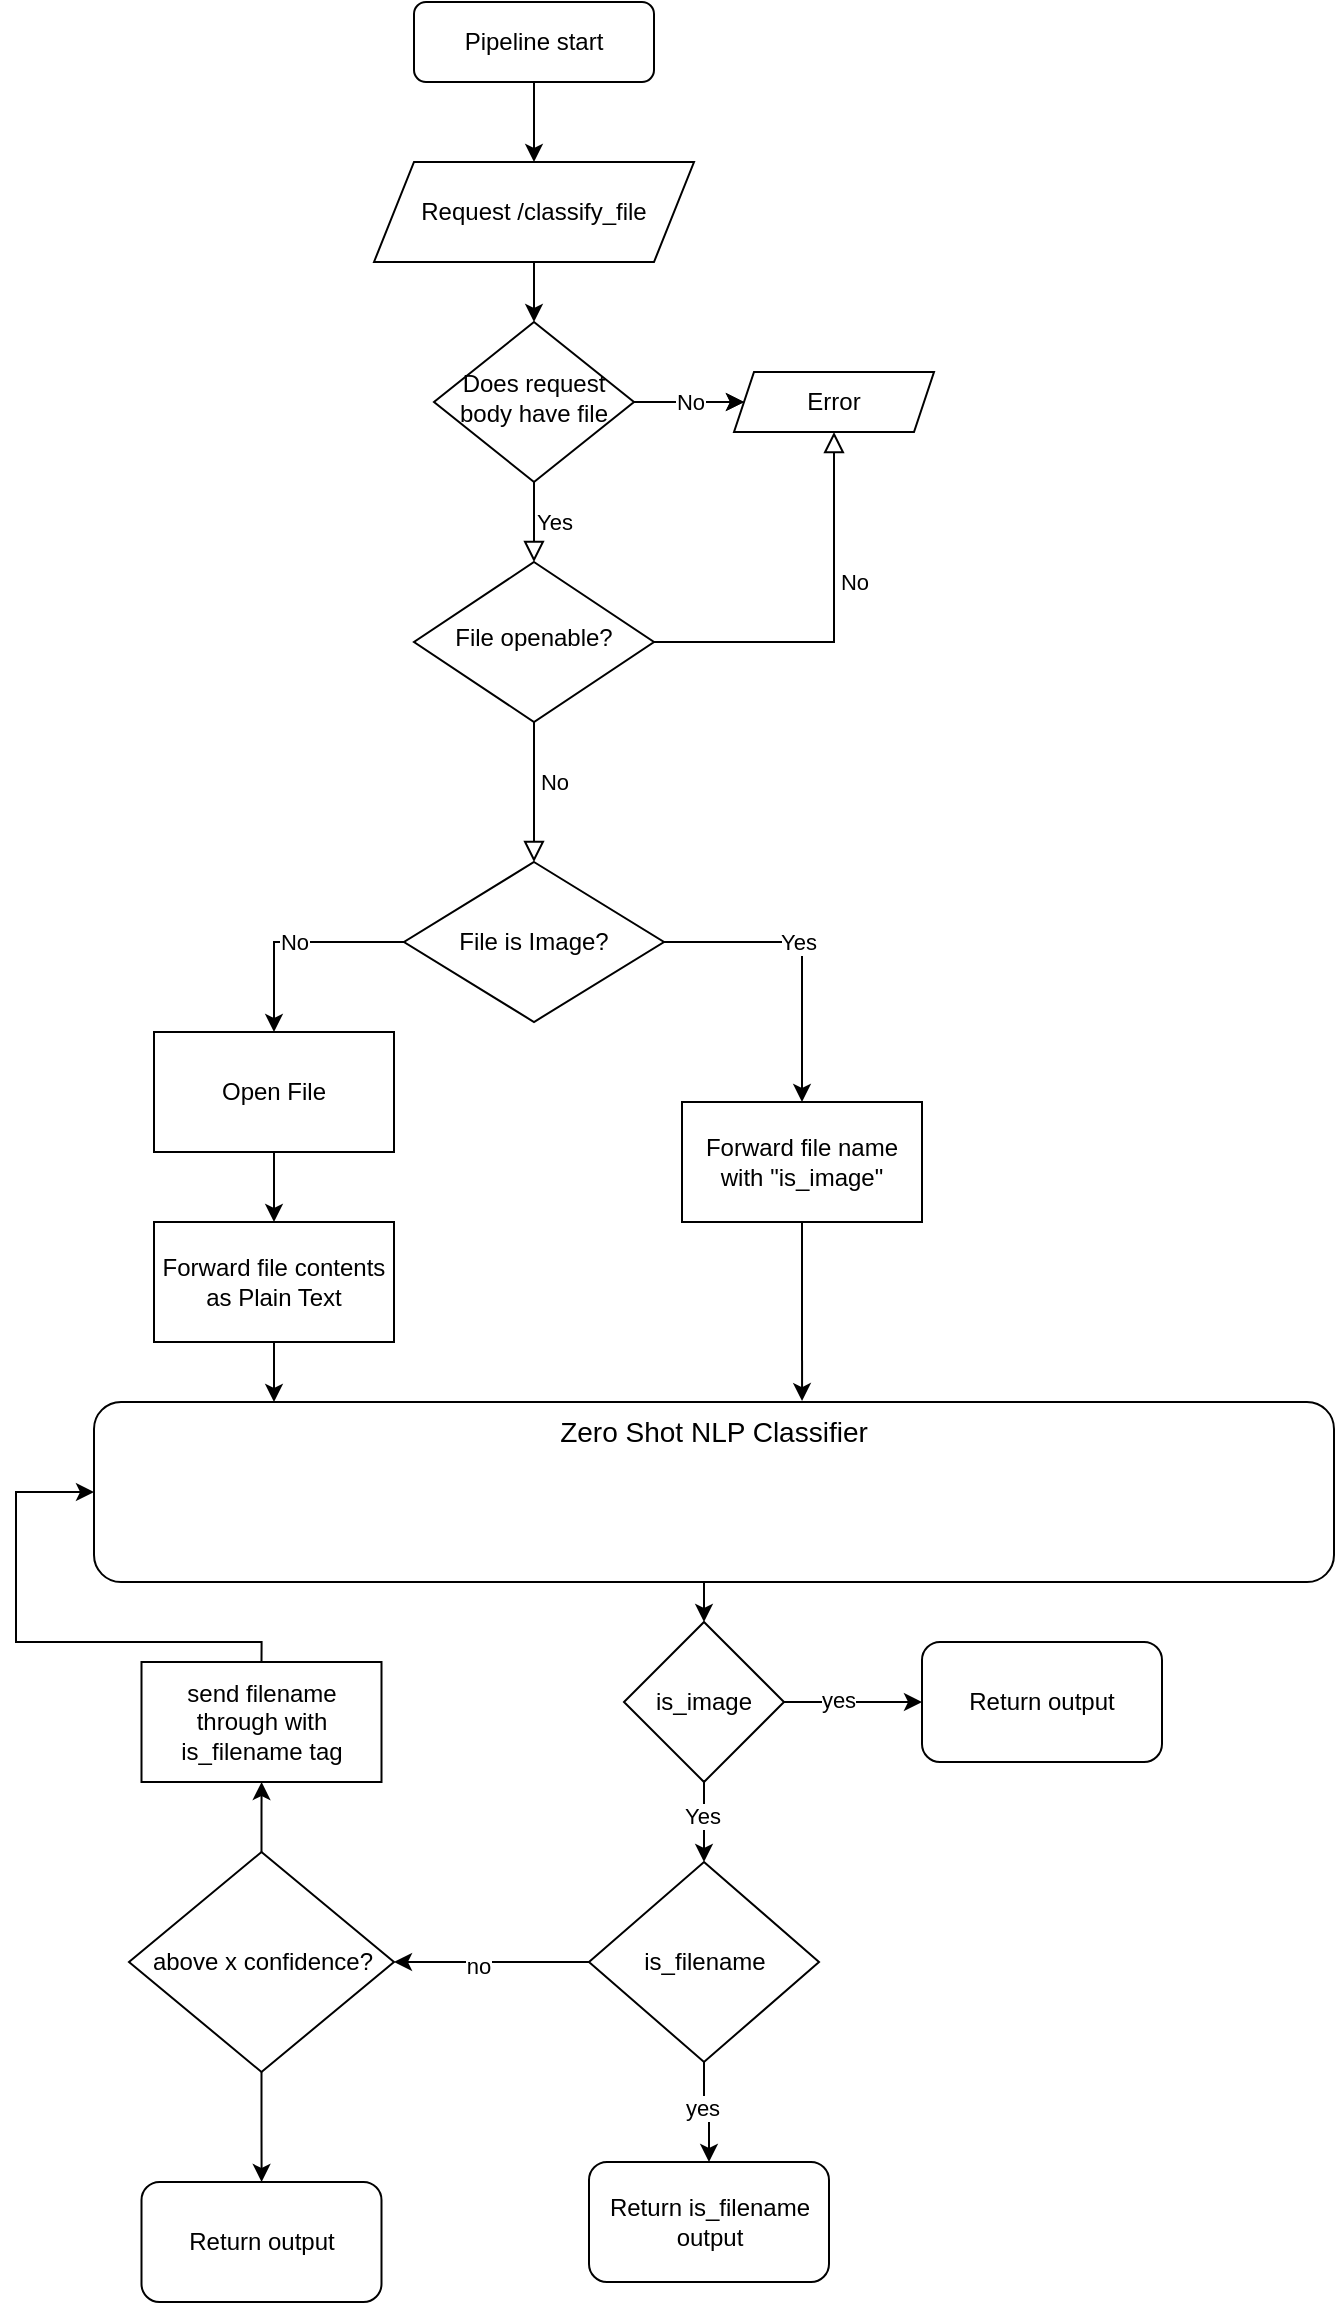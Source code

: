 <mxfile version="24.8.4">
  <diagram id="C5RBs43oDa-KdzZeNtuy" name="Page-1">
    <mxGraphModel dx="794" dy="1155" grid="1" gridSize="10" guides="1" tooltips="1" connect="1" arrows="1" fold="1" page="1" pageScale="1" pageWidth="827" pageHeight="1169" math="0" shadow="0">
      <root>
        <mxCell id="WIyWlLk6GJQsqaUBKTNV-0" />
        <mxCell id="WIyWlLk6GJQsqaUBKTNV-1" parent="WIyWlLk6GJQsqaUBKTNV-0" />
        <mxCell id="WIyWlLk6GJQsqaUBKTNV-4" value="Yes" style="rounded=0;html=1;jettySize=auto;orthogonalLoop=1;fontSize=11;endArrow=block;endFill=0;endSize=8;strokeWidth=1;shadow=0;labelBackgroundColor=none;edgeStyle=orthogonalEdgeStyle;" parent="WIyWlLk6GJQsqaUBKTNV-1" source="WIyWlLk6GJQsqaUBKTNV-6" target="WIyWlLk6GJQsqaUBKTNV-10" edge="1">
          <mxGeometry y="10" relative="1" as="geometry">
            <mxPoint as="offset" />
          </mxGeometry>
        </mxCell>
        <mxCell id="sLKRuygk-bul_hNdxuqz-10" value="" style="edgeStyle=orthogonalEdgeStyle;rounded=0;orthogonalLoop=1;jettySize=auto;html=1;" parent="WIyWlLk6GJQsqaUBKTNV-1" source="WIyWlLk6GJQsqaUBKTNV-6" target="sLKRuygk-bul_hNdxuqz-8" edge="1">
          <mxGeometry relative="1" as="geometry" />
        </mxCell>
        <mxCell id="sLKRuygk-bul_hNdxuqz-11" value="No" style="edgeStyle=orthogonalEdgeStyle;rounded=0;orthogonalLoop=1;jettySize=auto;html=1;" parent="WIyWlLk6GJQsqaUBKTNV-1" source="WIyWlLk6GJQsqaUBKTNV-6" target="sLKRuygk-bul_hNdxuqz-8" edge="1">
          <mxGeometry x="0.018" relative="1" as="geometry">
            <mxPoint as="offset" />
          </mxGeometry>
        </mxCell>
        <mxCell id="WIyWlLk6GJQsqaUBKTNV-6" value="Does request body have file" style="rhombus;whiteSpace=wrap;html=1;shadow=0;fontFamily=Helvetica;fontSize=12;align=center;strokeWidth=1;spacing=6;spacingTop=-4;" parent="WIyWlLk6GJQsqaUBKTNV-1" vertex="1">
          <mxGeometry x="260" y="160" width="100" height="80" as="geometry" />
        </mxCell>
        <mxCell id="WIyWlLk6GJQsqaUBKTNV-8" value="No" style="rounded=0;html=1;jettySize=auto;orthogonalLoop=1;fontSize=11;endArrow=block;endFill=0;endSize=8;strokeWidth=1;shadow=0;labelBackgroundColor=none;edgeStyle=orthogonalEdgeStyle;entryX=0.5;entryY=1;entryDx=0;entryDy=0;" parent="WIyWlLk6GJQsqaUBKTNV-1" source="WIyWlLk6GJQsqaUBKTNV-10" target="sLKRuygk-bul_hNdxuqz-8" edge="1">
          <mxGeometry x="0.231" y="-10" relative="1" as="geometry">
            <mxPoint as="offset" />
            <mxPoint x="400" y="320" as="targetPoint" />
            <Array as="points">
              <mxPoint x="460" y="320" />
            </Array>
          </mxGeometry>
        </mxCell>
        <mxCell id="WIyWlLk6GJQsqaUBKTNV-9" value="No" style="edgeStyle=orthogonalEdgeStyle;rounded=0;html=1;jettySize=auto;orthogonalLoop=1;fontSize=11;endArrow=block;endFill=0;endSize=8;strokeWidth=1;shadow=0;labelBackgroundColor=none;" parent="WIyWlLk6GJQsqaUBKTNV-1" source="WIyWlLk6GJQsqaUBKTNV-10" edge="1">
          <mxGeometry x="-0.149" y="10" relative="1" as="geometry">
            <mxPoint as="offset" />
            <mxPoint x="310" y="430" as="targetPoint" />
          </mxGeometry>
        </mxCell>
        <mxCell id="WIyWlLk6GJQsqaUBKTNV-10" value="File openable?" style="rhombus;whiteSpace=wrap;html=1;shadow=0;fontFamily=Helvetica;fontSize=12;align=center;strokeWidth=1;spacing=6;spacingTop=-4;" parent="WIyWlLk6GJQsqaUBKTNV-1" vertex="1">
          <mxGeometry x="250" y="280" width="120" height="80" as="geometry" />
        </mxCell>
        <mxCell id="sLKRuygk-bul_hNdxuqz-6" value="" style="edgeStyle=orthogonalEdgeStyle;rounded=0;orthogonalLoop=1;jettySize=auto;html=1;" parent="WIyWlLk6GJQsqaUBKTNV-1" source="sLKRuygk-bul_hNdxuqz-2" target="sLKRuygk-bul_hNdxuqz-5" edge="1">
          <mxGeometry relative="1" as="geometry" />
        </mxCell>
        <mxCell id="sLKRuygk-bul_hNdxuqz-2" value="Pipeline start" style="rounded=1;whiteSpace=wrap;html=1;fontSize=12;glass=0;strokeWidth=1;shadow=0;" parent="WIyWlLk6GJQsqaUBKTNV-1" vertex="1">
          <mxGeometry x="250" width="120" height="40" as="geometry" />
        </mxCell>
        <mxCell id="sLKRuygk-bul_hNdxuqz-7" value="" style="edgeStyle=orthogonalEdgeStyle;rounded=0;orthogonalLoop=1;jettySize=auto;html=1;" parent="WIyWlLk6GJQsqaUBKTNV-1" source="sLKRuygk-bul_hNdxuqz-5" target="WIyWlLk6GJQsqaUBKTNV-6" edge="1">
          <mxGeometry relative="1" as="geometry" />
        </mxCell>
        <mxCell id="sLKRuygk-bul_hNdxuqz-5" value="Request /classify_file" style="shape=parallelogram;perimeter=parallelogramPerimeter;whiteSpace=wrap;html=1;fixedSize=1;" parent="WIyWlLk6GJQsqaUBKTNV-1" vertex="1">
          <mxGeometry x="230" y="80" width="160" height="50" as="geometry" />
        </mxCell>
        <mxCell id="sLKRuygk-bul_hNdxuqz-8" value="Error" style="shape=parallelogram;perimeter=parallelogramPerimeter;whiteSpace=wrap;html=1;fixedSize=1;size=10;" parent="WIyWlLk6GJQsqaUBKTNV-1" vertex="1">
          <mxGeometry x="410" y="185" width="100" height="30" as="geometry" />
        </mxCell>
        <mxCell id="sLKRuygk-bul_hNdxuqz-17" value="" style="edgeStyle=orthogonalEdgeStyle;rounded=0;orthogonalLoop=1;jettySize=auto;html=1;" parent="WIyWlLk6GJQsqaUBKTNV-1" source="sLKRuygk-bul_hNdxuqz-12" target="sLKRuygk-bul_hNdxuqz-16" edge="1">
          <mxGeometry relative="1" as="geometry" />
        </mxCell>
        <mxCell id="sLKRuygk-bul_hNdxuqz-18" value="Yes" style="edgeLabel;html=1;align=center;verticalAlign=middle;resizable=0;points=[];" parent="sLKRuygk-bul_hNdxuqz-17" vertex="1" connectable="0">
          <mxGeometry x="-0.106" relative="1" as="geometry">
            <mxPoint as="offset" />
          </mxGeometry>
        </mxCell>
        <mxCell id="sLKRuygk-bul_hNdxuqz-23" value="No" style="edgeStyle=orthogonalEdgeStyle;rounded=0;orthogonalLoop=1;jettySize=auto;html=1;" parent="WIyWlLk6GJQsqaUBKTNV-1" source="sLKRuygk-bul_hNdxuqz-12" target="sLKRuygk-bul_hNdxuqz-22" edge="1">
          <mxGeometry relative="1" as="geometry" />
        </mxCell>
        <mxCell id="sLKRuygk-bul_hNdxuqz-12" value="File is Image?" style="rhombus;whiteSpace=wrap;html=1;" parent="WIyWlLk6GJQsqaUBKTNV-1" vertex="1">
          <mxGeometry x="245" y="430" width="130" height="80" as="geometry" />
        </mxCell>
        <mxCell id="sLKRuygk-bul_hNdxuqz-33" style="edgeStyle=orthogonalEdgeStyle;rounded=0;orthogonalLoop=1;jettySize=auto;html=1;exitX=0.5;exitY=1;exitDx=0;exitDy=0;entryX=0.5;entryY=0;entryDx=0;entryDy=0;" parent="WIyWlLk6GJQsqaUBKTNV-1" source="sLKRuygk-bul_hNdxuqz-15" target="sLKRuygk-bul_hNdxuqz-32" edge="1">
          <mxGeometry relative="1" as="geometry" />
        </mxCell>
        <mxCell id="sLKRuygk-bul_hNdxuqz-15" value="&lt;font style=&quot;font-size: 14px;&quot;&gt;&#x9;&#x9;&#x9;&#x9;&#x9;Zero Shot NLP Classifier&lt;/font&gt;" style="rounded=1;whiteSpace=wrap;html=1;align=center;verticalAlign=top;" parent="WIyWlLk6GJQsqaUBKTNV-1" vertex="1">
          <mxGeometry x="90" y="700" width="620" height="90" as="geometry" />
        </mxCell>
        <mxCell id="sLKRuygk-bul_hNdxuqz-16" value="Forward file name with &quot;is_image&quot;" style="whiteSpace=wrap;html=1;" parent="WIyWlLk6GJQsqaUBKTNV-1" vertex="1">
          <mxGeometry x="384" y="550" width="120" height="60" as="geometry" />
        </mxCell>
        <mxCell id="sLKRuygk-bul_hNdxuqz-25" value="" style="edgeStyle=orthogonalEdgeStyle;rounded=0;orthogonalLoop=1;jettySize=auto;html=1;" parent="WIyWlLk6GJQsqaUBKTNV-1" source="sLKRuygk-bul_hNdxuqz-22" target="sLKRuygk-bul_hNdxuqz-24" edge="1">
          <mxGeometry relative="1" as="geometry" />
        </mxCell>
        <mxCell id="sLKRuygk-bul_hNdxuqz-22" value="Open File" style="whiteSpace=wrap;html=1;" parent="WIyWlLk6GJQsqaUBKTNV-1" vertex="1">
          <mxGeometry x="120" y="515" width="120" height="60" as="geometry" />
        </mxCell>
        <mxCell id="sLKRuygk-bul_hNdxuqz-26" value="" style="edgeStyle=orthogonalEdgeStyle;rounded=0;orthogonalLoop=1;jettySize=auto;html=1;" parent="WIyWlLk6GJQsqaUBKTNV-1" source="sLKRuygk-bul_hNdxuqz-24" target="sLKRuygk-bul_hNdxuqz-15" edge="1">
          <mxGeometry relative="1" as="geometry">
            <Array as="points">
              <mxPoint x="180" y="740" />
              <mxPoint x="180" y="740" />
            </Array>
          </mxGeometry>
        </mxCell>
        <mxCell id="sLKRuygk-bul_hNdxuqz-24" value="Forward file contents as Plain Text" style="whiteSpace=wrap;html=1;" parent="WIyWlLk6GJQsqaUBKTNV-1" vertex="1">
          <mxGeometry x="120" y="610" width="120" height="60" as="geometry" />
        </mxCell>
        <mxCell id="sLKRuygk-bul_hNdxuqz-29" style="edgeStyle=orthogonalEdgeStyle;rounded=0;orthogonalLoop=1;jettySize=auto;html=1;exitX=0.5;exitY=1;exitDx=0;exitDy=0;entryX=0.571;entryY=-0.005;entryDx=0;entryDy=0;entryPerimeter=0;" parent="WIyWlLk6GJQsqaUBKTNV-1" source="sLKRuygk-bul_hNdxuqz-16" target="sLKRuygk-bul_hNdxuqz-15" edge="1">
          <mxGeometry relative="1" as="geometry" />
        </mxCell>
        <mxCell id="sLKRuygk-bul_hNdxuqz-35" value="" style="edgeStyle=orthogonalEdgeStyle;rounded=0;orthogonalLoop=1;jettySize=auto;html=1;" parent="WIyWlLk6GJQsqaUBKTNV-1" source="sLKRuygk-bul_hNdxuqz-32" target="sLKRuygk-bul_hNdxuqz-34" edge="1">
          <mxGeometry relative="1" as="geometry" />
        </mxCell>
        <mxCell id="sLKRuygk-bul_hNdxuqz-36" value="yes" style="edgeLabel;html=1;align=center;verticalAlign=middle;resizable=0;points=[];" parent="sLKRuygk-bul_hNdxuqz-35" vertex="1" connectable="0">
          <mxGeometry x="-0.233" y="1" relative="1" as="geometry">
            <mxPoint as="offset" />
          </mxGeometry>
        </mxCell>
        <mxCell id="sLKRuygk-bul_hNdxuqz-38" value="" style="edgeStyle=orthogonalEdgeStyle;rounded=0;orthogonalLoop=1;jettySize=auto;html=1;" parent="WIyWlLk6GJQsqaUBKTNV-1" source="sLKRuygk-bul_hNdxuqz-32" target="sLKRuygk-bul_hNdxuqz-37" edge="1">
          <mxGeometry relative="1" as="geometry" />
        </mxCell>
        <mxCell id="sLKRuygk-bul_hNdxuqz-39" value="Yes" style="edgeLabel;html=1;align=center;verticalAlign=middle;resizable=0;points=[];" parent="sLKRuygk-bul_hNdxuqz-38" vertex="1" connectable="0">
          <mxGeometry x="-0.175" y="-1" relative="1" as="geometry">
            <mxPoint as="offset" />
          </mxGeometry>
        </mxCell>
        <mxCell id="sLKRuygk-bul_hNdxuqz-32" value="is_image" style="rhombus;whiteSpace=wrap;html=1;" parent="WIyWlLk6GJQsqaUBKTNV-1" vertex="1">
          <mxGeometry x="355" y="810" width="80" height="80" as="geometry" />
        </mxCell>
        <mxCell id="sLKRuygk-bul_hNdxuqz-34" value="Return output" style="rounded=1;whiteSpace=wrap;html=1;" parent="WIyWlLk6GJQsqaUBKTNV-1" vertex="1">
          <mxGeometry x="504" y="820" width="120" height="60" as="geometry" />
        </mxCell>
        <mxCell id="sLKRuygk-bul_hNdxuqz-41" value="" style="edgeStyle=orthogonalEdgeStyle;rounded=0;orthogonalLoop=1;jettySize=auto;html=1;" parent="WIyWlLk6GJQsqaUBKTNV-1" source="sLKRuygk-bul_hNdxuqz-37" target="sLKRuygk-bul_hNdxuqz-40" edge="1">
          <mxGeometry relative="1" as="geometry" />
        </mxCell>
        <mxCell id="sLKRuygk-bul_hNdxuqz-44" value="yes" style="edgeLabel;html=1;align=center;verticalAlign=middle;resizable=0;points=[];" parent="sLKRuygk-bul_hNdxuqz-41" vertex="1" connectable="0">
          <mxGeometry x="-0.15" y="-1" relative="1" as="geometry">
            <mxPoint as="offset" />
          </mxGeometry>
        </mxCell>
        <mxCell id="sLKRuygk-bul_hNdxuqz-43" value="" style="edgeStyle=orthogonalEdgeStyle;rounded=0;orthogonalLoop=1;jettySize=auto;html=1;" parent="WIyWlLk6GJQsqaUBKTNV-1" source="sLKRuygk-bul_hNdxuqz-37" target="sLKRuygk-bul_hNdxuqz-42" edge="1">
          <mxGeometry relative="1" as="geometry" />
        </mxCell>
        <mxCell id="sLKRuygk-bul_hNdxuqz-45" value="no" style="edgeLabel;html=1;align=center;verticalAlign=middle;resizable=0;points=[];" parent="sLKRuygk-bul_hNdxuqz-43" vertex="1" connectable="0">
          <mxGeometry x="0.149" y="2" relative="1" as="geometry">
            <mxPoint as="offset" />
          </mxGeometry>
        </mxCell>
        <mxCell id="sLKRuygk-bul_hNdxuqz-37" value="is_filename" style="rhombus;whiteSpace=wrap;html=1;" parent="WIyWlLk6GJQsqaUBKTNV-1" vertex="1">
          <mxGeometry x="337.5" y="930" width="115" height="100" as="geometry" />
        </mxCell>
        <mxCell id="sLKRuygk-bul_hNdxuqz-40" value="Return is_filename output" style="rounded=1;whiteSpace=wrap;html=1;" parent="WIyWlLk6GJQsqaUBKTNV-1" vertex="1">
          <mxGeometry x="337.5" y="1080" width="120" height="60" as="geometry" />
        </mxCell>
        <mxCell id="sLKRuygk-bul_hNdxuqz-47" value="" style="edgeStyle=orthogonalEdgeStyle;rounded=0;orthogonalLoop=1;jettySize=auto;html=1;" parent="WIyWlLk6GJQsqaUBKTNV-1" source="sLKRuygk-bul_hNdxuqz-42" target="sLKRuygk-bul_hNdxuqz-46" edge="1">
          <mxGeometry relative="1" as="geometry" />
        </mxCell>
        <mxCell id="sLKRuygk-bul_hNdxuqz-49" value="" style="edgeStyle=orthogonalEdgeStyle;rounded=0;orthogonalLoop=1;jettySize=auto;html=1;" parent="WIyWlLk6GJQsqaUBKTNV-1" source="sLKRuygk-bul_hNdxuqz-42" target="sLKRuygk-bul_hNdxuqz-48" edge="1">
          <mxGeometry relative="1" as="geometry" />
        </mxCell>
        <mxCell id="sLKRuygk-bul_hNdxuqz-42" value="above x confidence?" style="rhombus;whiteSpace=wrap;html=1;" parent="WIyWlLk6GJQsqaUBKTNV-1" vertex="1">
          <mxGeometry x="107.5" y="925" width="132.5" height="110" as="geometry" />
        </mxCell>
        <mxCell id="sLKRuygk-bul_hNdxuqz-46" value="Return output" style="rounded=1;whiteSpace=wrap;html=1;" parent="WIyWlLk6GJQsqaUBKTNV-1" vertex="1">
          <mxGeometry x="113.75" y="1090" width="120" height="60" as="geometry" />
        </mxCell>
        <mxCell id="sLKRuygk-bul_hNdxuqz-51" style="edgeStyle=orthogonalEdgeStyle;rounded=0;orthogonalLoop=1;jettySize=auto;html=1;exitX=0.5;exitY=0;exitDx=0;exitDy=0;entryX=0;entryY=0.5;entryDx=0;entryDy=0;" parent="WIyWlLk6GJQsqaUBKTNV-1" source="sLKRuygk-bul_hNdxuqz-48" target="sLKRuygk-bul_hNdxuqz-15" edge="1">
          <mxGeometry relative="1" as="geometry">
            <mxPoint x="80" y="770" as="targetPoint" />
            <Array as="points">
              <mxPoint x="174" y="820" />
              <mxPoint x="51" y="820" />
              <mxPoint x="51" y="745" />
            </Array>
          </mxGeometry>
        </mxCell>
        <mxCell id="sLKRuygk-bul_hNdxuqz-48" value="send filename through with is_filename tag" style="whiteSpace=wrap;html=1;" parent="WIyWlLk6GJQsqaUBKTNV-1" vertex="1">
          <mxGeometry x="113.75" y="830" width="120" height="60" as="geometry" />
        </mxCell>
      </root>
    </mxGraphModel>
  </diagram>
</mxfile>
